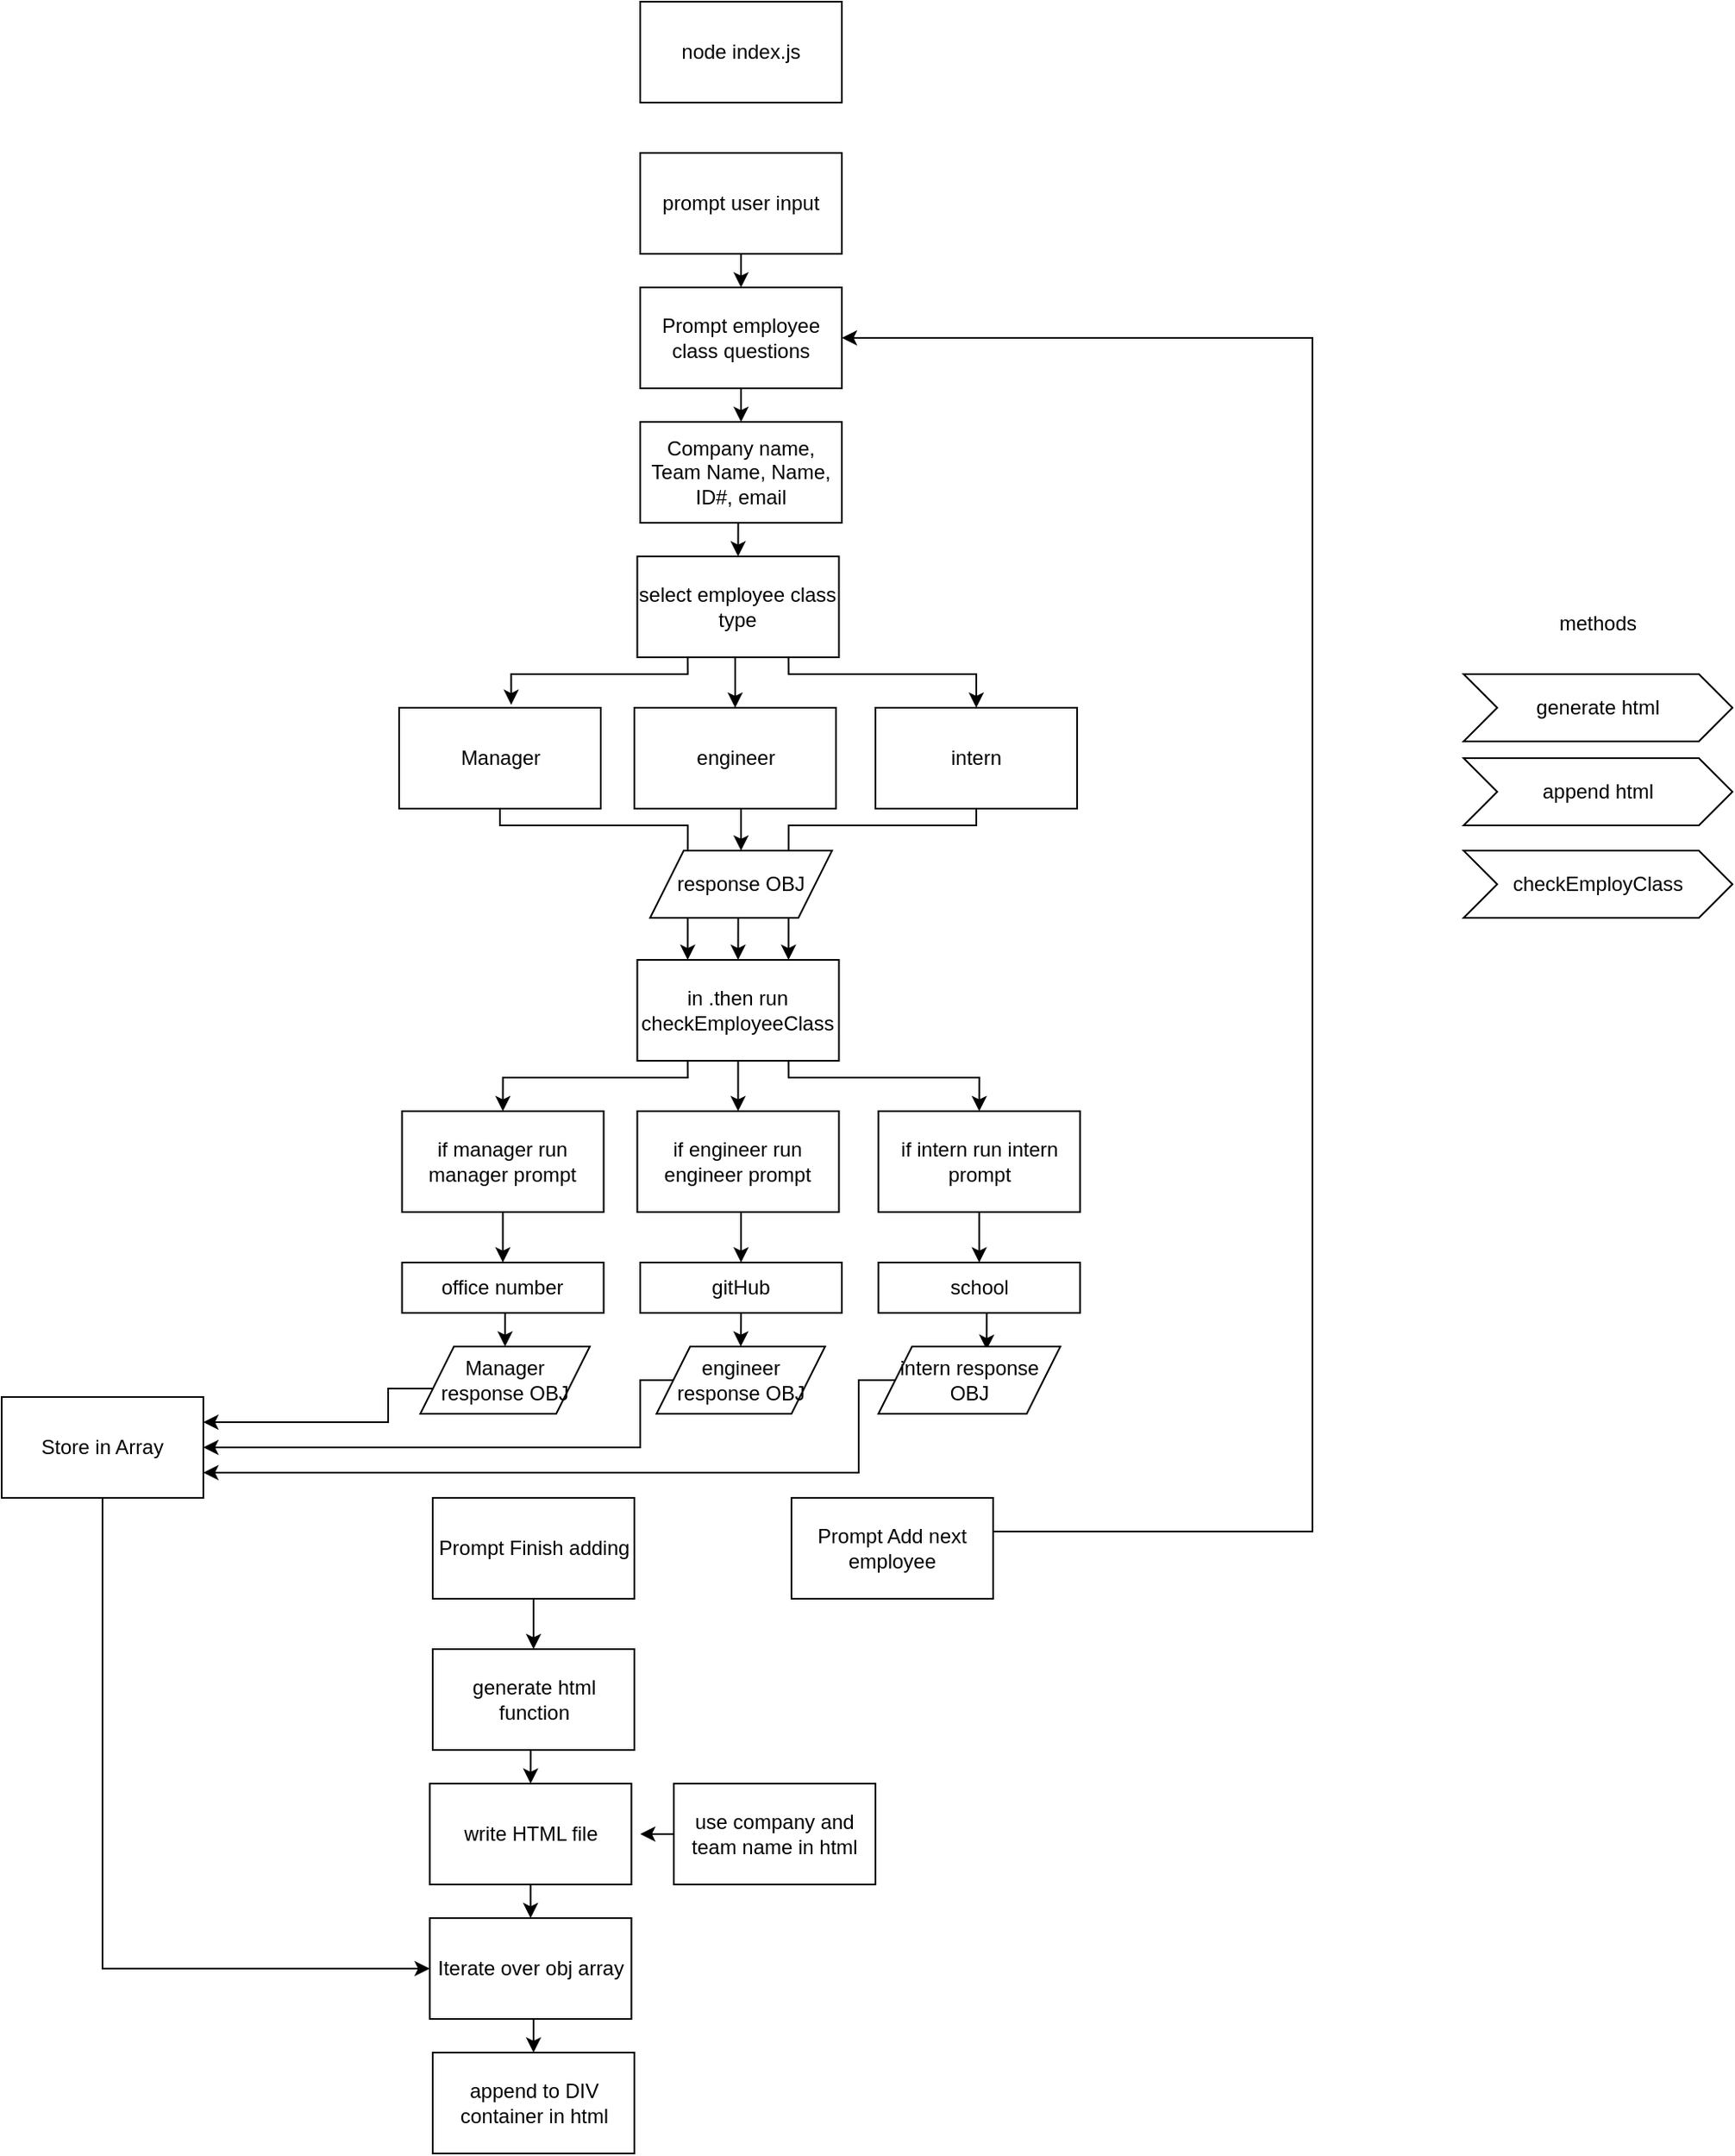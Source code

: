 <mxfile version="14.5.3" type="device"><diagram id="C5RBs43oDa-KdzZeNtuy" name="Page-1"><mxGraphModel dx="1397" dy="875" grid="1" gridSize="10" guides="1" tooltips="1" connect="1" arrows="1" fold="1" page="1" pageScale="1" pageWidth="3300" pageHeight="4681" math="0" shadow="0"><root><mxCell id="WIyWlLk6GJQsqaUBKTNV-0"/><mxCell id="WIyWlLk6GJQsqaUBKTNV-1" parent="WIyWlLk6GJQsqaUBKTNV-0"/><mxCell id="dIMU2QLfMzCTFU0SrWU4-1" value="node index.js" style="rounded=0;whiteSpace=wrap;html=1;" vertex="1" parent="WIyWlLk6GJQsqaUBKTNV-1"><mxGeometry x="670" y="40" width="120" height="60" as="geometry"/></mxCell><mxCell id="dIMU2QLfMzCTFU0SrWU4-68" style="edgeStyle=orthogonalEdgeStyle;rounded=0;orthogonalLoop=1;jettySize=auto;html=1;exitX=0.5;exitY=1;exitDx=0;exitDy=0;entryX=0.5;entryY=0;entryDx=0;entryDy=0;" edge="1" parent="WIyWlLk6GJQsqaUBKTNV-1" source="dIMU2QLfMzCTFU0SrWU4-2" target="dIMU2QLfMzCTFU0SrWU4-3"><mxGeometry relative="1" as="geometry"/></mxCell><mxCell id="dIMU2QLfMzCTFU0SrWU4-2" value="prompt user input" style="rounded=0;whiteSpace=wrap;html=1;" vertex="1" parent="WIyWlLk6GJQsqaUBKTNV-1"><mxGeometry x="670" y="130" width="120" height="60" as="geometry"/></mxCell><mxCell id="dIMU2QLfMzCTFU0SrWU4-69" style="edgeStyle=orthogonalEdgeStyle;rounded=0;orthogonalLoop=1;jettySize=auto;html=1;exitX=0.5;exitY=1;exitDx=0;exitDy=0;entryX=0.5;entryY=0;entryDx=0;entryDy=0;" edge="1" parent="WIyWlLk6GJQsqaUBKTNV-1" source="dIMU2QLfMzCTFU0SrWU4-3" target="dIMU2QLfMzCTFU0SrWU4-7"><mxGeometry relative="1" as="geometry"/></mxCell><mxCell id="dIMU2QLfMzCTFU0SrWU4-3" value="Prompt employee class questions" style="rounded=0;whiteSpace=wrap;html=1;" vertex="1" parent="WIyWlLk6GJQsqaUBKTNV-1"><mxGeometry x="670" y="210" width="120" height="60" as="geometry"/></mxCell><mxCell id="dIMU2QLfMzCTFU0SrWU4-17" style="edgeStyle=orthogonalEdgeStyle;rounded=0;orthogonalLoop=1;jettySize=auto;html=1;exitX=0.5;exitY=1;exitDx=0;exitDy=0;entryX=0.25;entryY=0;entryDx=0;entryDy=0;" edge="1" parent="WIyWlLk6GJQsqaUBKTNV-1" source="dIMU2QLfMzCTFU0SrWU4-4" target="dIMU2QLfMzCTFU0SrWU4-9"><mxGeometry relative="1" as="geometry"><Array as="points"><mxPoint x="587" y="530"/><mxPoint x="698" y="530"/></Array></mxGeometry></mxCell><mxCell id="dIMU2QLfMzCTFU0SrWU4-4" value="Manager" style="rounded=0;whiteSpace=wrap;html=1;" vertex="1" parent="WIyWlLk6GJQsqaUBKTNV-1"><mxGeometry x="526.5" y="460" width="120" height="60" as="geometry"/></mxCell><mxCell id="dIMU2QLfMzCTFU0SrWU4-19" style="edgeStyle=orthogonalEdgeStyle;rounded=0;orthogonalLoop=1;jettySize=auto;html=1;exitX=0.5;exitY=1;exitDx=0;exitDy=0;entryX=0.5;entryY=0;entryDx=0;entryDy=0;" edge="1" parent="WIyWlLk6GJQsqaUBKTNV-1" source="dIMU2QLfMzCTFU0SrWU4-23" target="dIMU2QLfMzCTFU0SrWU4-9"><mxGeometry relative="1" as="geometry"/></mxCell><mxCell id="dIMU2QLfMzCTFU0SrWU4-5" value="engineer" style="rounded=0;whiteSpace=wrap;html=1;" vertex="1" parent="WIyWlLk6GJQsqaUBKTNV-1"><mxGeometry x="666.5" y="460" width="120" height="60" as="geometry"/></mxCell><mxCell id="dIMU2QLfMzCTFU0SrWU4-18" style="edgeStyle=orthogonalEdgeStyle;rounded=0;orthogonalLoop=1;jettySize=auto;html=1;exitX=0.5;exitY=1;exitDx=0;exitDy=0;entryX=0.75;entryY=0;entryDx=0;entryDy=0;" edge="1" parent="WIyWlLk6GJQsqaUBKTNV-1" source="dIMU2QLfMzCTFU0SrWU4-6" target="dIMU2QLfMzCTFU0SrWU4-9"><mxGeometry relative="1" as="geometry"><Array as="points"><mxPoint x="870" y="530"/><mxPoint x="758" y="530"/></Array></mxGeometry></mxCell><mxCell id="dIMU2QLfMzCTFU0SrWU4-6" value="intern" style="rounded=0;whiteSpace=wrap;html=1;" vertex="1" parent="WIyWlLk6GJQsqaUBKTNV-1"><mxGeometry x="810" y="460" width="120" height="60" as="geometry"/></mxCell><mxCell id="dIMU2QLfMzCTFU0SrWU4-70" style="edgeStyle=orthogonalEdgeStyle;rounded=0;orthogonalLoop=1;jettySize=auto;html=1;exitX=0.5;exitY=1;exitDx=0;exitDy=0;entryX=0.5;entryY=0;entryDx=0;entryDy=0;" edge="1" parent="WIyWlLk6GJQsqaUBKTNV-1" source="dIMU2QLfMzCTFU0SrWU4-7" target="dIMU2QLfMzCTFU0SrWU4-8"><mxGeometry relative="1" as="geometry"/></mxCell><mxCell id="dIMU2QLfMzCTFU0SrWU4-7" value="Company name, Team Name, Name, ID#, email" style="rounded=0;whiteSpace=wrap;html=1;" vertex="1" parent="WIyWlLk6GJQsqaUBKTNV-1"><mxGeometry x="670" y="290" width="120" height="60" as="geometry"/></mxCell><mxCell id="dIMU2QLfMzCTFU0SrWU4-13" style="edgeStyle=orthogonalEdgeStyle;rounded=0;orthogonalLoop=1;jettySize=auto;html=1;exitX=0.25;exitY=1;exitDx=0;exitDy=0;entryX=0.556;entryY=-0.029;entryDx=0;entryDy=0;entryPerimeter=0;" edge="1" parent="WIyWlLk6GJQsqaUBKTNV-1" source="dIMU2QLfMzCTFU0SrWU4-8" target="dIMU2QLfMzCTFU0SrWU4-4"><mxGeometry relative="1" as="geometry"><Array as="points"><mxPoint x="698" y="440"/><mxPoint x="593" y="440"/></Array></mxGeometry></mxCell><mxCell id="dIMU2QLfMzCTFU0SrWU4-14" style="edgeStyle=orthogonalEdgeStyle;rounded=0;orthogonalLoop=1;jettySize=auto;html=1;exitX=0.5;exitY=1;exitDx=0;exitDy=0;entryX=0.5;entryY=0;entryDx=0;entryDy=0;" edge="1" parent="WIyWlLk6GJQsqaUBKTNV-1" source="dIMU2QLfMzCTFU0SrWU4-8" target="dIMU2QLfMzCTFU0SrWU4-5"><mxGeometry relative="1" as="geometry"/></mxCell><mxCell id="dIMU2QLfMzCTFU0SrWU4-16" style="edgeStyle=orthogonalEdgeStyle;rounded=0;orthogonalLoop=1;jettySize=auto;html=1;exitX=0.75;exitY=1;exitDx=0;exitDy=0;entryX=0.5;entryY=0;entryDx=0;entryDy=0;" edge="1" parent="WIyWlLk6GJQsqaUBKTNV-1" source="dIMU2QLfMzCTFU0SrWU4-8" target="dIMU2QLfMzCTFU0SrWU4-6"><mxGeometry relative="1" as="geometry"><Array as="points"><mxPoint x="758" y="440"/><mxPoint x="870" y="440"/></Array></mxGeometry></mxCell><mxCell id="dIMU2QLfMzCTFU0SrWU4-8" value="select employee class type" style="rounded=0;whiteSpace=wrap;html=1;" vertex="1" parent="WIyWlLk6GJQsqaUBKTNV-1"><mxGeometry x="668.25" y="370" width="120" height="60" as="geometry"/></mxCell><mxCell id="dIMU2QLfMzCTFU0SrWU4-20" style="edgeStyle=orthogonalEdgeStyle;rounded=0;orthogonalLoop=1;jettySize=auto;html=1;exitX=0.25;exitY=1;exitDx=0;exitDy=0;entryX=0.5;entryY=0;entryDx=0;entryDy=0;" edge="1" parent="WIyWlLk6GJQsqaUBKTNV-1" source="dIMU2QLfMzCTFU0SrWU4-9" target="dIMU2QLfMzCTFU0SrWU4-10"><mxGeometry relative="1" as="geometry"><Array as="points"><mxPoint x="698" y="680"/><mxPoint x="588" y="680"/></Array></mxGeometry></mxCell><mxCell id="dIMU2QLfMzCTFU0SrWU4-21" style="edgeStyle=orthogonalEdgeStyle;rounded=0;orthogonalLoop=1;jettySize=auto;html=1;exitX=0.5;exitY=1;exitDx=0;exitDy=0;entryX=0.5;entryY=0;entryDx=0;entryDy=0;" edge="1" parent="WIyWlLk6GJQsqaUBKTNV-1" source="dIMU2QLfMzCTFU0SrWU4-9" target="dIMU2QLfMzCTFU0SrWU4-11"><mxGeometry relative="1" as="geometry"/></mxCell><mxCell id="dIMU2QLfMzCTFU0SrWU4-22" style="edgeStyle=orthogonalEdgeStyle;rounded=0;orthogonalLoop=1;jettySize=auto;html=1;exitX=0.75;exitY=1;exitDx=0;exitDy=0;entryX=0.5;entryY=0;entryDx=0;entryDy=0;" edge="1" parent="WIyWlLk6GJQsqaUBKTNV-1" source="dIMU2QLfMzCTFU0SrWU4-9" target="dIMU2QLfMzCTFU0SrWU4-12"><mxGeometry relative="1" as="geometry"><Array as="points"><mxPoint x="758" y="680"/><mxPoint x="872" y="680"/></Array></mxGeometry></mxCell><mxCell id="dIMU2QLfMzCTFU0SrWU4-9" value="in .then run checkEmployeeClass" style="rounded=0;whiteSpace=wrap;html=1;" vertex="1" parent="WIyWlLk6GJQsqaUBKTNV-1"><mxGeometry x="668.25" y="610" width="120" height="60" as="geometry"/></mxCell><mxCell id="dIMU2QLfMzCTFU0SrWU4-31" style="edgeStyle=orthogonalEdgeStyle;rounded=0;orthogonalLoop=1;jettySize=auto;html=1;exitX=0.5;exitY=1;exitDx=0;exitDy=0;entryX=0.5;entryY=0;entryDx=0;entryDy=0;" edge="1" parent="WIyWlLk6GJQsqaUBKTNV-1" source="dIMU2QLfMzCTFU0SrWU4-10" target="dIMU2QLfMzCTFU0SrWU4-25"><mxGeometry relative="1" as="geometry"/></mxCell><mxCell id="dIMU2QLfMzCTFU0SrWU4-10" value="if manager run manager prompt" style="rounded=0;whiteSpace=wrap;html=1;" vertex="1" parent="WIyWlLk6GJQsqaUBKTNV-1"><mxGeometry x="528.25" y="700" width="120" height="60" as="geometry"/></mxCell><mxCell id="dIMU2QLfMzCTFU0SrWU4-32" style="edgeStyle=orthogonalEdgeStyle;rounded=0;orthogonalLoop=1;jettySize=auto;html=1;exitX=0.5;exitY=1;exitDx=0;exitDy=0;entryX=0.5;entryY=0;entryDx=0;entryDy=0;" edge="1" parent="WIyWlLk6GJQsqaUBKTNV-1" source="dIMU2QLfMzCTFU0SrWU4-11" target="dIMU2QLfMzCTFU0SrWU4-28"><mxGeometry relative="1" as="geometry"/></mxCell><mxCell id="dIMU2QLfMzCTFU0SrWU4-11" value="if engineer run engineer prompt" style="rounded=0;whiteSpace=wrap;html=1;" vertex="1" parent="WIyWlLk6GJQsqaUBKTNV-1"><mxGeometry x="668.25" y="700" width="120" height="60" as="geometry"/></mxCell><mxCell id="dIMU2QLfMzCTFU0SrWU4-33" style="edgeStyle=orthogonalEdgeStyle;rounded=0;orthogonalLoop=1;jettySize=auto;html=1;exitX=0.5;exitY=1;exitDx=0;exitDy=0;entryX=0.5;entryY=0;entryDx=0;entryDy=0;" edge="1" parent="WIyWlLk6GJQsqaUBKTNV-1" source="dIMU2QLfMzCTFU0SrWU4-12" target="dIMU2QLfMzCTFU0SrWU4-29"><mxGeometry relative="1" as="geometry"/></mxCell><mxCell id="dIMU2QLfMzCTFU0SrWU4-12" value="if intern run intern prompt" style="rounded=0;whiteSpace=wrap;html=1;" vertex="1" parent="WIyWlLk6GJQsqaUBKTNV-1"><mxGeometry x="811.75" y="700" width="120" height="60" as="geometry"/></mxCell><mxCell id="dIMU2QLfMzCTFU0SrWU4-23" value="response OBJ" style="shape=parallelogram;perimeter=parallelogramPerimeter;whiteSpace=wrap;html=1;fixedSize=1;" vertex="1" parent="WIyWlLk6GJQsqaUBKTNV-1"><mxGeometry x="675.88" y="545" width="108.25" height="40" as="geometry"/></mxCell><mxCell id="dIMU2QLfMzCTFU0SrWU4-24" style="edgeStyle=orthogonalEdgeStyle;rounded=0;orthogonalLoop=1;jettySize=auto;html=1;exitX=0.5;exitY=1;exitDx=0;exitDy=0;entryX=0.5;entryY=0;entryDx=0;entryDy=0;" edge="1" parent="WIyWlLk6GJQsqaUBKTNV-1" source="dIMU2QLfMzCTFU0SrWU4-5" target="dIMU2QLfMzCTFU0SrWU4-23"><mxGeometry relative="1" as="geometry"><mxPoint x="726.5" y="520" as="sourcePoint"/><mxPoint x="728.25" y="590" as="targetPoint"/></mxGeometry></mxCell><mxCell id="dIMU2QLfMzCTFU0SrWU4-42" style="edgeStyle=orthogonalEdgeStyle;rounded=0;orthogonalLoop=1;jettySize=auto;html=1;exitX=0.5;exitY=1;exitDx=0;exitDy=0;entryX=0.5;entryY=0;entryDx=0;entryDy=0;" edge="1" parent="WIyWlLk6GJQsqaUBKTNV-1" source="dIMU2QLfMzCTFU0SrWU4-25" target="dIMU2QLfMzCTFU0SrWU4-30"><mxGeometry relative="1" as="geometry"/></mxCell><mxCell id="dIMU2QLfMzCTFU0SrWU4-25" value="office number" style="rounded=0;whiteSpace=wrap;html=1;" vertex="1" parent="WIyWlLk6GJQsqaUBKTNV-1"><mxGeometry x="528.25" y="790" width="120" height="30" as="geometry"/></mxCell><mxCell id="dIMU2QLfMzCTFU0SrWU4-43" style="edgeStyle=orthogonalEdgeStyle;rounded=0;orthogonalLoop=1;jettySize=auto;html=1;exitX=0.5;exitY=1;exitDx=0;exitDy=0;entryX=0.5;entryY=0;entryDx=0;entryDy=0;" edge="1" parent="WIyWlLk6GJQsqaUBKTNV-1" source="dIMU2QLfMzCTFU0SrWU4-28" target="dIMU2QLfMzCTFU0SrWU4-40"><mxGeometry relative="1" as="geometry"/></mxCell><mxCell id="dIMU2QLfMzCTFU0SrWU4-28" value="gitHub" style="rounded=0;whiteSpace=wrap;html=1;" vertex="1" parent="WIyWlLk6GJQsqaUBKTNV-1"><mxGeometry x="670" y="790" width="120" height="30" as="geometry"/></mxCell><mxCell id="dIMU2QLfMzCTFU0SrWU4-44" style="edgeStyle=orthogonalEdgeStyle;rounded=0;orthogonalLoop=1;jettySize=auto;html=1;exitX=0.5;exitY=1;exitDx=0;exitDy=0;entryX=0.595;entryY=0.048;entryDx=0;entryDy=0;entryPerimeter=0;" edge="1" parent="WIyWlLk6GJQsqaUBKTNV-1" source="dIMU2QLfMzCTFU0SrWU4-29" target="dIMU2QLfMzCTFU0SrWU4-41"><mxGeometry relative="1" as="geometry"/></mxCell><mxCell id="dIMU2QLfMzCTFU0SrWU4-29" value="school" style="rounded=0;whiteSpace=wrap;html=1;" vertex="1" parent="WIyWlLk6GJQsqaUBKTNV-1"><mxGeometry x="811.75" y="790" width="120" height="30" as="geometry"/></mxCell><mxCell id="dIMU2QLfMzCTFU0SrWU4-48" style="edgeStyle=orthogonalEdgeStyle;rounded=0;orthogonalLoop=1;jettySize=auto;html=1;exitX=0;exitY=0.5;exitDx=0;exitDy=0;entryX=1;entryY=0.25;entryDx=0;entryDy=0;" edge="1" parent="WIyWlLk6GJQsqaUBKTNV-1" source="dIMU2QLfMzCTFU0SrWU4-30" target="dIMU2QLfMzCTFU0SrWU4-50"><mxGeometry relative="1" as="geometry"><mxPoint x="470" y="865" as="targetPoint"/><Array as="points"><mxPoint x="520" y="865"/><mxPoint x="520" y="885"/></Array></mxGeometry></mxCell><mxCell id="dIMU2QLfMzCTFU0SrWU4-30" value="Manager response OBJ" style="shape=parallelogram;perimeter=parallelogramPerimeter;whiteSpace=wrap;html=1;fixedSize=1;" vertex="1" parent="WIyWlLk6GJQsqaUBKTNV-1"><mxGeometry x="539.13" y="840" width="100.87" height="40" as="geometry"/></mxCell><mxCell id="dIMU2QLfMzCTFU0SrWU4-38" style="edgeStyle=orthogonalEdgeStyle;rounded=0;orthogonalLoop=1;jettySize=auto;html=1;exitX=1;exitY=0.5;exitDx=0;exitDy=0;entryX=1;entryY=0.5;entryDx=0;entryDy=0;" edge="1" parent="WIyWlLk6GJQsqaUBKTNV-1" source="dIMU2QLfMzCTFU0SrWU4-37" target="dIMU2QLfMzCTFU0SrWU4-3"><mxGeometry relative="1" as="geometry"><Array as="points"><mxPoint x="1070" y="950"/><mxPoint x="1070" y="240"/></Array></mxGeometry></mxCell><mxCell id="dIMU2QLfMzCTFU0SrWU4-37" value="Prompt Add next employee" style="rounded=0;whiteSpace=wrap;html=1;" vertex="1" parent="WIyWlLk6GJQsqaUBKTNV-1"><mxGeometry x="760" y="930" width="120" height="60" as="geometry"/></mxCell><mxCell id="dIMU2QLfMzCTFU0SrWU4-52" style="edgeStyle=orthogonalEdgeStyle;rounded=0;orthogonalLoop=1;jettySize=auto;html=1;exitX=0.5;exitY=1;exitDx=0;exitDy=0;entryX=0.5;entryY=0;entryDx=0;entryDy=0;" edge="1" parent="WIyWlLk6GJQsqaUBKTNV-1" source="dIMU2QLfMzCTFU0SrWU4-39" target="dIMU2QLfMzCTFU0SrWU4-51"><mxGeometry relative="1" as="geometry"/></mxCell><mxCell id="dIMU2QLfMzCTFU0SrWU4-39" value="Prompt Finish adding" style="rounded=0;whiteSpace=wrap;html=1;" vertex="1" parent="WIyWlLk6GJQsqaUBKTNV-1"><mxGeometry x="546.5" y="930" width="120" height="60" as="geometry"/></mxCell><mxCell id="dIMU2QLfMzCTFU0SrWU4-46" style="edgeStyle=orthogonalEdgeStyle;rounded=0;orthogonalLoop=1;jettySize=auto;html=1;exitX=0;exitY=0.5;exitDx=0;exitDy=0;entryX=1;entryY=0.5;entryDx=0;entryDy=0;" edge="1" parent="WIyWlLk6GJQsqaUBKTNV-1" source="dIMU2QLfMzCTFU0SrWU4-40" target="dIMU2QLfMzCTFU0SrWU4-50"><mxGeometry relative="1" as="geometry"><mxPoint x="470" y="900" as="targetPoint"/><Array as="points"><mxPoint x="670" y="860"/><mxPoint x="670" y="900"/></Array></mxGeometry></mxCell><mxCell id="dIMU2QLfMzCTFU0SrWU4-40" value="engineer response OBJ" style="shape=parallelogram;perimeter=parallelogramPerimeter;whiteSpace=wrap;html=1;fixedSize=1;" vertex="1" parent="WIyWlLk6GJQsqaUBKTNV-1"><mxGeometry x="679.69" y="840" width="100.31" height="40" as="geometry"/></mxCell><mxCell id="dIMU2QLfMzCTFU0SrWU4-49" style="edgeStyle=orthogonalEdgeStyle;rounded=0;orthogonalLoop=1;jettySize=auto;html=1;exitX=0;exitY=0.5;exitDx=0;exitDy=0;entryX=1;entryY=0.75;entryDx=0;entryDy=0;" edge="1" parent="WIyWlLk6GJQsqaUBKTNV-1" source="dIMU2QLfMzCTFU0SrWU4-41" target="dIMU2QLfMzCTFU0SrWU4-50"><mxGeometry relative="1" as="geometry"><mxPoint x="470" y="910" as="targetPoint"/><Array as="points"><mxPoint x="800" y="860"/><mxPoint x="800" y="915"/></Array></mxGeometry></mxCell><mxCell id="dIMU2QLfMzCTFU0SrWU4-41" value="intern response OBJ" style="shape=parallelogram;perimeter=parallelogramPerimeter;whiteSpace=wrap;html=1;fixedSize=1;" vertex="1" parent="WIyWlLk6GJQsqaUBKTNV-1"><mxGeometry x="811.75" y="840" width="108.25" height="40" as="geometry"/></mxCell><mxCell id="dIMU2QLfMzCTFU0SrWU4-56" style="edgeStyle=orthogonalEdgeStyle;rounded=0;orthogonalLoop=1;jettySize=auto;html=1;exitX=0.5;exitY=1;exitDx=0;exitDy=0;entryX=0;entryY=0.5;entryDx=0;entryDy=0;" edge="1" parent="WIyWlLk6GJQsqaUBKTNV-1" source="dIMU2QLfMzCTFU0SrWU4-50" target="dIMU2QLfMzCTFU0SrWU4-54"><mxGeometry relative="1" as="geometry"/></mxCell><mxCell id="dIMU2QLfMzCTFU0SrWU4-50" value="Store in Array" style="rounded=0;whiteSpace=wrap;html=1;" vertex="1" parent="WIyWlLk6GJQsqaUBKTNV-1"><mxGeometry x="290" y="870" width="120" height="60" as="geometry"/></mxCell><mxCell id="dIMU2QLfMzCTFU0SrWU4-60" style="edgeStyle=orthogonalEdgeStyle;rounded=0;orthogonalLoop=1;jettySize=auto;html=1;exitX=0.5;exitY=1;exitDx=0;exitDy=0;entryX=0.5;entryY=0;entryDx=0;entryDy=0;" edge="1" parent="WIyWlLk6GJQsqaUBKTNV-1" source="dIMU2QLfMzCTFU0SrWU4-51" target="dIMU2QLfMzCTFU0SrWU4-59"><mxGeometry relative="1" as="geometry"/></mxCell><mxCell id="dIMU2QLfMzCTFU0SrWU4-51" value="generate html function" style="rounded=0;whiteSpace=wrap;html=1;" vertex="1" parent="WIyWlLk6GJQsqaUBKTNV-1"><mxGeometry x="546.5" y="1020" width="120" height="60" as="geometry"/></mxCell><mxCell id="dIMU2QLfMzCTFU0SrWU4-58" style="edgeStyle=orthogonalEdgeStyle;rounded=0;orthogonalLoop=1;jettySize=auto;html=1;exitX=0.5;exitY=1;exitDx=0;exitDy=0;entryX=0.5;entryY=0;entryDx=0;entryDy=0;" edge="1" parent="WIyWlLk6GJQsqaUBKTNV-1" source="dIMU2QLfMzCTFU0SrWU4-54" target="dIMU2QLfMzCTFU0SrWU4-55"><mxGeometry relative="1" as="geometry"/></mxCell><mxCell id="dIMU2QLfMzCTFU0SrWU4-54" value="Iterate over obj array" style="rounded=0;whiteSpace=wrap;html=1;" vertex="1" parent="WIyWlLk6GJQsqaUBKTNV-1"><mxGeometry x="544.75" y="1180" width="120" height="60" as="geometry"/></mxCell><mxCell id="dIMU2QLfMzCTFU0SrWU4-55" value="append to DIV container in html" style="rounded=0;whiteSpace=wrap;html=1;" vertex="1" parent="WIyWlLk6GJQsqaUBKTNV-1"><mxGeometry x="546.5" y="1260" width="120" height="60" as="geometry"/></mxCell><mxCell id="dIMU2QLfMzCTFU0SrWU4-61" style="edgeStyle=orthogonalEdgeStyle;rounded=0;orthogonalLoop=1;jettySize=auto;html=1;exitX=0.5;exitY=1;exitDx=0;exitDy=0;entryX=0.5;entryY=0;entryDx=0;entryDy=0;" edge="1" parent="WIyWlLk6GJQsqaUBKTNV-1" source="dIMU2QLfMzCTFU0SrWU4-59" target="dIMU2QLfMzCTFU0SrWU4-54"><mxGeometry relative="1" as="geometry"/></mxCell><mxCell id="dIMU2QLfMzCTFU0SrWU4-59" value="write HTML file" style="rounded=0;whiteSpace=wrap;html=1;" vertex="1" parent="WIyWlLk6GJQsqaUBKTNV-1"><mxGeometry x="544.75" y="1100" width="120" height="60" as="geometry"/></mxCell><mxCell id="dIMU2QLfMzCTFU0SrWU4-63" style="edgeStyle=orthogonalEdgeStyle;rounded=0;orthogonalLoop=1;jettySize=auto;html=1;exitX=0;exitY=0.5;exitDx=0;exitDy=0;" edge="1" parent="WIyWlLk6GJQsqaUBKTNV-1" source="dIMU2QLfMzCTFU0SrWU4-62"><mxGeometry relative="1" as="geometry"><mxPoint x="670" y="1130" as="targetPoint"/></mxGeometry></mxCell><mxCell id="dIMU2QLfMzCTFU0SrWU4-62" value="use company and team name in html" style="rounded=0;whiteSpace=wrap;html=1;" vertex="1" parent="WIyWlLk6GJQsqaUBKTNV-1"><mxGeometry x="690" y="1100" width="120" height="60" as="geometry"/></mxCell><mxCell id="dIMU2QLfMzCTFU0SrWU4-64" value="generate html" style="shape=step;perimeter=stepPerimeter;whiteSpace=wrap;html=1;fixedSize=1;" vertex="1" parent="WIyWlLk6GJQsqaUBKTNV-1"><mxGeometry x="1160" y="440" width="160" height="40" as="geometry"/></mxCell><mxCell id="dIMU2QLfMzCTFU0SrWU4-65" value="append html" style="shape=step;perimeter=stepPerimeter;whiteSpace=wrap;html=1;fixedSize=1;" vertex="1" parent="WIyWlLk6GJQsqaUBKTNV-1"><mxGeometry x="1160" y="490" width="160" height="40" as="geometry"/></mxCell><mxCell id="dIMU2QLfMzCTFU0SrWU4-66" value="methods" style="text;html=1;strokeColor=none;fillColor=none;align=center;verticalAlign=middle;whiteSpace=wrap;rounded=0;" vertex="1" parent="WIyWlLk6GJQsqaUBKTNV-1"><mxGeometry x="1180" y="400" width="120" height="20" as="geometry"/></mxCell><mxCell id="dIMU2QLfMzCTFU0SrWU4-67" value="checkEmployClass" style="shape=step;perimeter=stepPerimeter;whiteSpace=wrap;html=1;fixedSize=1;" vertex="1" parent="WIyWlLk6GJQsqaUBKTNV-1"><mxGeometry x="1160" y="545" width="160" height="40" as="geometry"/></mxCell></root></mxGraphModel></diagram></mxfile>